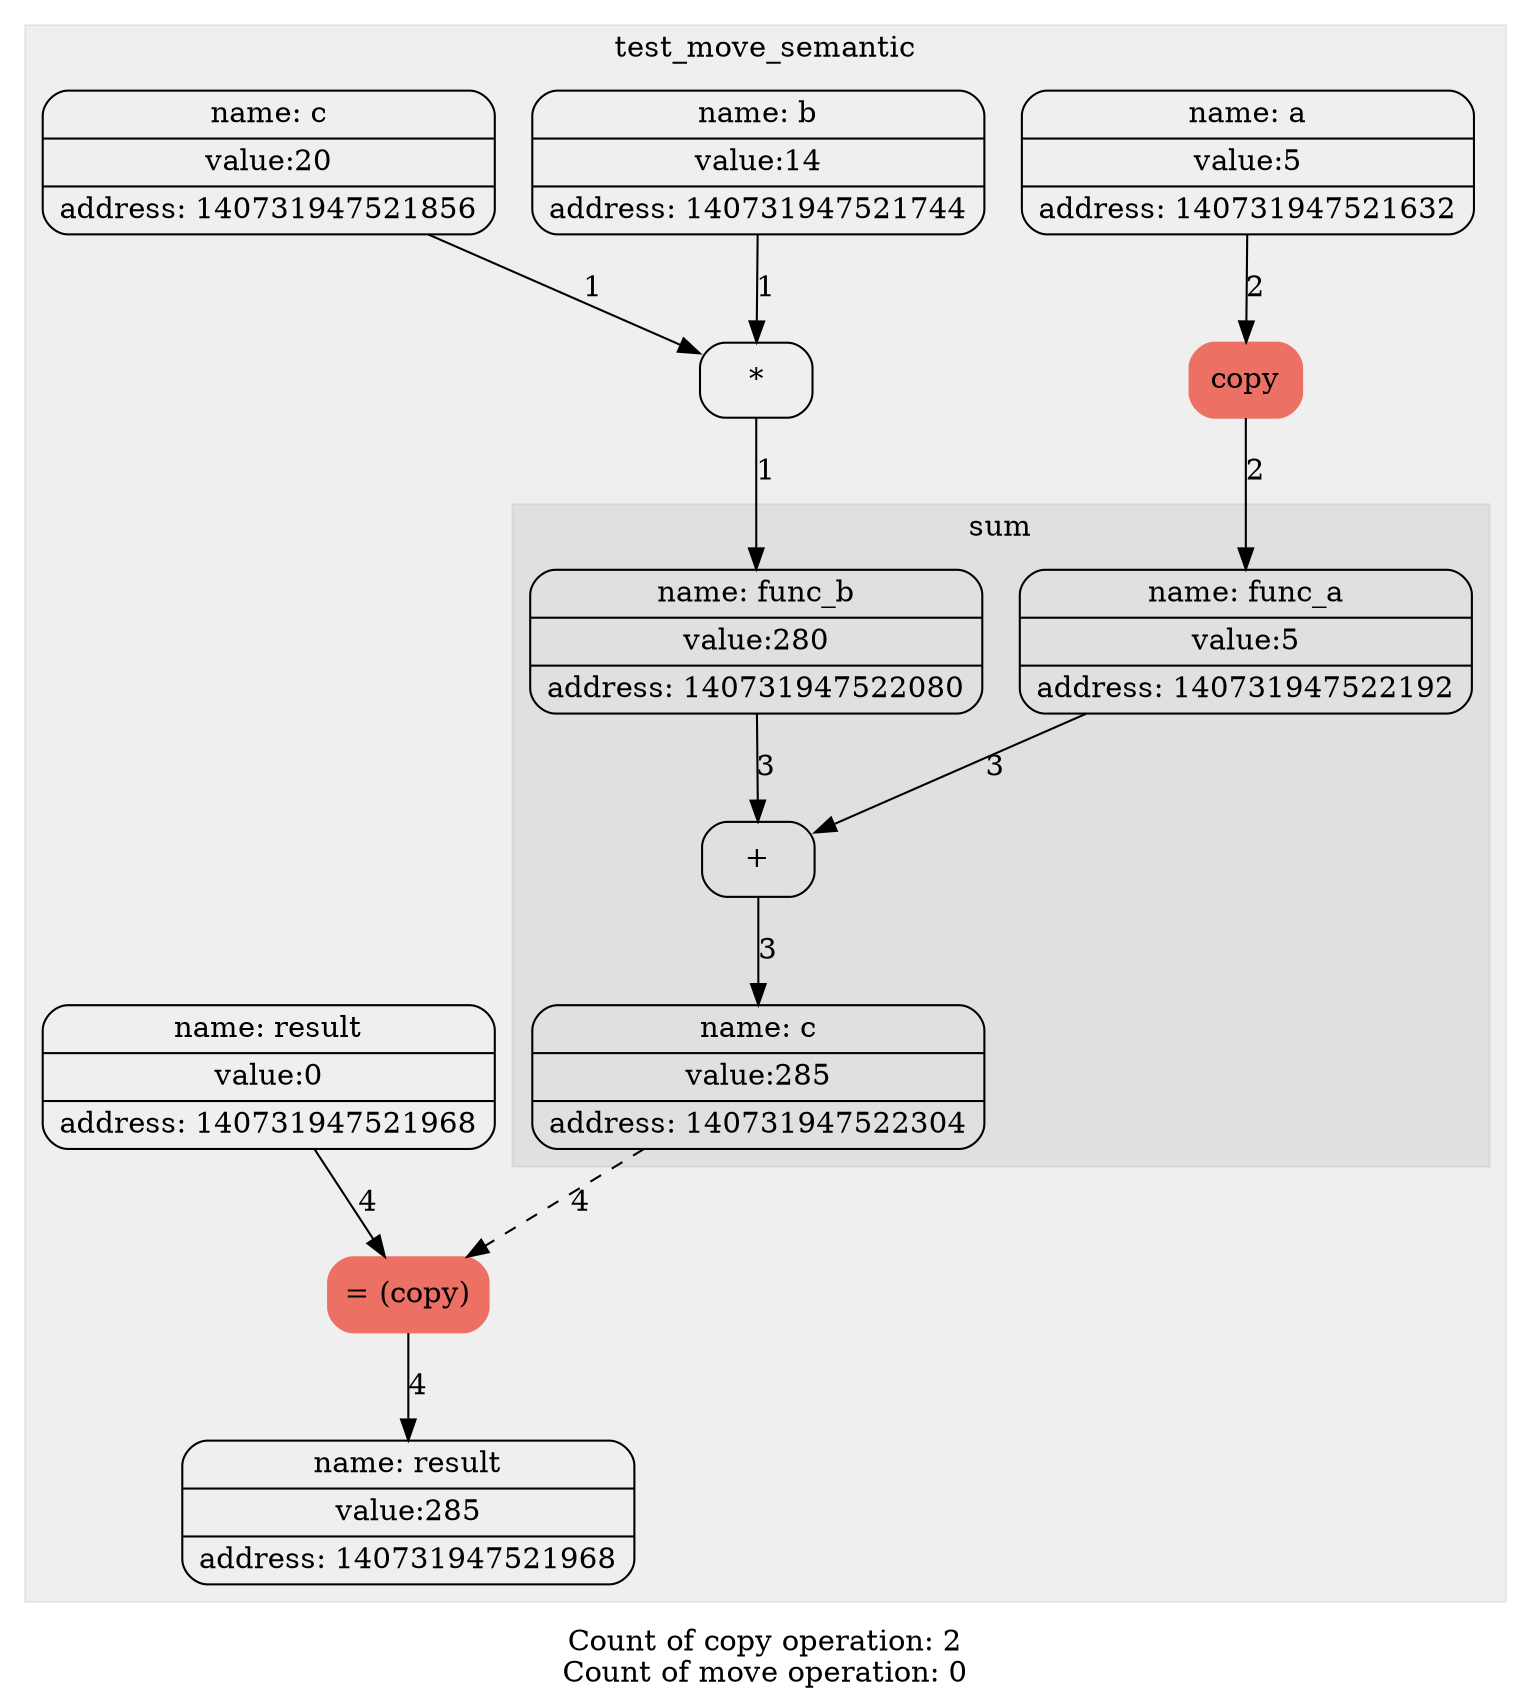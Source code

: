 digraph G{
trankdir=HR;
node[shape=Mrecord];

subgraph "cluster_0" {
label = test_move_semantic;
style= filled
color = "#00000010";
1[label="{ {name: tmp0} | {value:5} | {address: 140731947521632}} " color=""style=""];
1[label="{ {name: a} | {value:5} | {address: 140731947521632}} " color=""style=""];
2[label="{ {name: tmp1} | {value:14} | {address: 140731947521744}} " color=""style=""];
2[label="{ {name: b} | {value:14} | {address: 140731947521744}} " color=""style=""];
3[label="{ {name: tmp2} | {value:20} | {address: 140731947521856}} " color=""style=""];
3[label="{ {name: c} | {value:20} | {address: 140731947521856}} " color=""style=""];
4[label="{ {name: tmp3} | {value:0} | {address: 140731947521968}} " color=""style=""];
4[label="{ {name: result} | {value:0} | {address: 140731947521968}} " color=""style=""];
5[label="*" color = "" style = ""];
edge[style = "" color = ""label = "1"]2->5;
edge[style = "" color = ""label = "1"]3->5;
6[label="{ {name: tmp4} | {value:280} | {address: 140731947522080}} " color=""style=""];
edge[style = "" color = ""label = "1"]5->6;
7[label="copy" color = "#EC7063" style = "filled"];
edge[style = "" color = ""label = "2"]1->7;
8[label="{ {name: tmp5} | {value:5} | {address: 140731947522192}} " color=""style=""];
edge[style = "" color = ""label = "2"]7->8;
subgraph "cluster_1" {
label = sum;
style= filled
color = "#00000010";
8[label="{ {name: func_a} | {value:5} | {address: 140731947522192}} " color=""style=""];
6[label="{ {name: func_b} | {value:280} | {address: 140731947522080}} " color=""style=""];
9[label="+" color = "" style = ""];
edge[style = "" color = ""label = "3"]8->9;
edge[style = "" color = ""label = "3"]6->9;
10[label="{ {name: tmp6} | {value:285} | {address: 140731947522304}} " color=""style=""];
edge[style = "" color = ""label = "3"]9->10;
10[label="{ {name: c} | {value:285} | {address: 140731947522304}} " color=""style=""];
}
11[label="= (copy)" color = "#EC7063" style = "filled"];
edge[style = "" color = ""label = "4"]4->11;
edge[style = "dashed" color = ""label = "4"]10->11;
12[label="{ {name: result} | {value:285} | {address: 140731947521968}} " color=""style=""];
edge[style = "" color = ""label = "4"]11->12;
}
label="Count of copy operation: 2
Count of move operation: 0"}